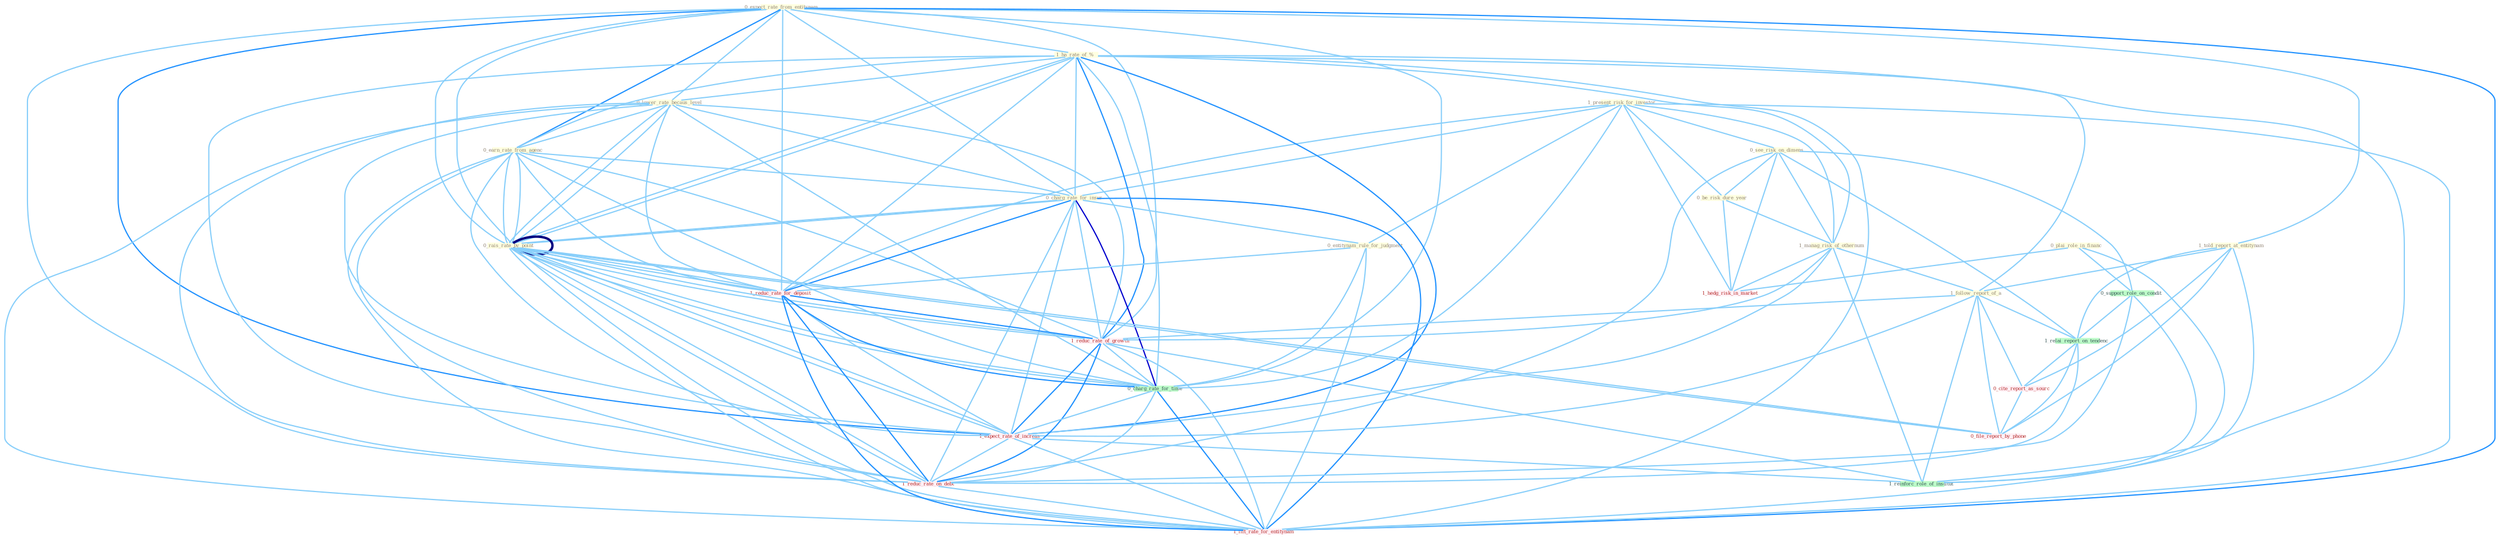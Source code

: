 Graph G{ 
    node
    [shape=polygon,style=filled,width=.5,height=.06,color="#BDFCC9",fixedsize=true,fontsize=4,
    fontcolor="#2f4f4f"];
    {node
    [color="#ffffe0", fontcolor="#8b7d6b"] "0_expect_rate_from_entitynam " "1_present_risk_for_investor " "1_ha_rate_of_% " "0_lower_rate_becaus_level " "0_see_risk_on_dimens " "1_told_report_at_entitynam " "0_plai_role_in_financ " "0_be_risk_dure_year " "1_manag_risk_of_othernum " "0_earn_rate_from_agenc " "0_charg_rate_for_insur " "0_entitynam_rule_for_judgment " "0_rais_rate_by_point " "0_rais_rate_by_point " "1_follow_report_of_a "}
{node [color="#fff0f5", fontcolor="#b22222"] "1_reduc_rate_for_deposit " "0_cite_report_as_sourc " "1_reduc_rate_of_growth " "0_file_report_by_phone " "1_expect_rate_of_increas " "1_reduc_rate_on_debt " "1_lift_rate_for_entitynam " "1_hedg_risk_in_market "}
edge [color="#B0E2FF"];

	"0_expect_rate_from_entitynam " -- "1_ha_rate_of_% " [w="1", color="#87cefa" ];
	"0_expect_rate_from_entitynam " -- "0_lower_rate_becaus_level " [w="1", color="#87cefa" ];
	"0_expect_rate_from_entitynam " -- "1_told_report_at_entitynam " [w="1", color="#87cefa" ];
	"0_expect_rate_from_entitynam " -- "0_earn_rate_from_agenc " [w="2", color="#1e90ff" , len=0.8];
	"0_expect_rate_from_entitynam " -- "0_charg_rate_for_insur " [w="1", color="#87cefa" ];
	"0_expect_rate_from_entitynam " -- "0_rais_rate_by_point " [w="1", color="#87cefa" ];
	"0_expect_rate_from_entitynam " -- "0_rais_rate_by_point " [w="1", color="#87cefa" ];
	"0_expect_rate_from_entitynam " -- "1_reduc_rate_for_deposit " [w="1", color="#87cefa" ];
	"0_expect_rate_from_entitynam " -- "1_reduc_rate_of_growth " [w="1", color="#87cefa" ];
	"0_expect_rate_from_entitynam " -- "0_charg_rate_for_time " [w="1", color="#87cefa" ];
	"0_expect_rate_from_entitynam " -- "1_expect_rate_of_increas " [w="2", color="#1e90ff" , len=0.8];
	"0_expect_rate_from_entitynam " -- "1_reduc_rate_on_debt " [w="1", color="#87cefa" ];
	"0_expect_rate_from_entitynam " -- "1_lift_rate_for_entitynam " [w="2", color="#1e90ff" , len=0.8];
	"1_present_risk_for_investor " -- "0_see_risk_on_dimens " [w="1", color="#87cefa" ];
	"1_present_risk_for_investor " -- "0_be_risk_dure_year " [w="1", color="#87cefa" ];
	"1_present_risk_for_investor " -- "1_manag_risk_of_othernum " [w="1", color="#87cefa" ];
	"1_present_risk_for_investor " -- "0_charg_rate_for_insur " [w="1", color="#87cefa" ];
	"1_present_risk_for_investor " -- "0_entitynam_rule_for_judgment " [w="1", color="#87cefa" ];
	"1_present_risk_for_investor " -- "1_reduc_rate_for_deposit " [w="1", color="#87cefa" ];
	"1_present_risk_for_investor " -- "0_charg_rate_for_time " [w="1", color="#87cefa" ];
	"1_present_risk_for_investor " -- "1_lift_rate_for_entitynam " [w="1", color="#87cefa" ];
	"1_present_risk_for_investor " -- "1_hedg_risk_in_market " [w="1", color="#87cefa" ];
	"1_ha_rate_of_% " -- "0_lower_rate_becaus_level " [w="1", color="#87cefa" ];
	"1_ha_rate_of_% " -- "1_manag_risk_of_othernum " [w="1", color="#87cefa" ];
	"1_ha_rate_of_% " -- "0_earn_rate_from_agenc " [w="1", color="#87cefa" ];
	"1_ha_rate_of_% " -- "0_charg_rate_for_insur " [w="1", color="#87cefa" ];
	"1_ha_rate_of_% " -- "0_rais_rate_by_point " [w="1", color="#87cefa" ];
	"1_ha_rate_of_% " -- "0_rais_rate_by_point " [w="1", color="#87cefa" ];
	"1_ha_rate_of_% " -- "1_follow_report_of_a " [w="1", color="#87cefa" ];
	"1_ha_rate_of_% " -- "1_reduc_rate_for_deposit " [w="1", color="#87cefa" ];
	"1_ha_rate_of_% " -- "1_reduc_rate_of_growth " [w="2", color="#1e90ff" , len=0.8];
	"1_ha_rate_of_% " -- "0_charg_rate_for_time " [w="1", color="#87cefa" ];
	"1_ha_rate_of_% " -- "1_expect_rate_of_increas " [w="2", color="#1e90ff" , len=0.8];
	"1_ha_rate_of_% " -- "1_reduc_rate_on_debt " [w="1", color="#87cefa" ];
	"1_ha_rate_of_% " -- "1_reinforc_role_of_institut " [w="1", color="#87cefa" ];
	"1_ha_rate_of_% " -- "1_lift_rate_for_entitynam " [w="1", color="#87cefa" ];
	"0_lower_rate_becaus_level " -- "0_earn_rate_from_agenc " [w="1", color="#87cefa" ];
	"0_lower_rate_becaus_level " -- "0_charg_rate_for_insur " [w="1", color="#87cefa" ];
	"0_lower_rate_becaus_level " -- "0_rais_rate_by_point " [w="1", color="#87cefa" ];
	"0_lower_rate_becaus_level " -- "0_rais_rate_by_point " [w="1", color="#87cefa" ];
	"0_lower_rate_becaus_level " -- "1_reduc_rate_for_deposit " [w="1", color="#87cefa" ];
	"0_lower_rate_becaus_level " -- "1_reduc_rate_of_growth " [w="1", color="#87cefa" ];
	"0_lower_rate_becaus_level " -- "0_charg_rate_for_time " [w="1", color="#87cefa" ];
	"0_lower_rate_becaus_level " -- "1_expect_rate_of_increas " [w="1", color="#87cefa" ];
	"0_lower_rate_becaus_level " -- "1_reduc_rate_on_debt " [w="1", color="#87cefa" ];
	"0_lower_rate_becaus_level " -- "1_lift_rate_for_entitynam " [w="1", color="#87cefa" ];
	"0_see_risk_on_dimens " -- "0_be_risk_dure_year " [w="1", color="#87cefa" ];
	"0_see_risk_on_dimens " -- "1_manag_risk_of_othernum " [w="1", color="#87cefa" ];
	"0_see_risk_on_dimens " -- "0_support_role_on_condit " [w="1", color="#87cefa" ];
	"0_see_risk_on_dimens " -- "1_relai_report_on_tendenc " [w="1", color="#87cefa" ];
	"0_see_risk_on_dimens " -- "1_reduc_rate_on_debt " [w="1", color="#87cefa" ];
	"0_see_risk_on_dimens " -- "1_hedg_risk_in_market " [w="1", color="#87cefa" ];
	"1_told_report_at_entitynam " -- "1_follow_report_of_a " [w="1", color="#87cefa" ];
	"1_told_report_at_entitynam " -- "1_relai_report_on_tendenc " [w="1", color="#87cefa" ];
	"1_told_report_at_entitynam " -- "0_cite_report_as_sourc " [w="1", color="#87cefa" ];
	"1_told_report_at_entitynam " -- "0_file_report_by_phone " [w="1", color="#87cefa" ];
	"1_told_report_at_entitynam " -- "1_lift_rate_for_entitynam " [w="1", color="#87cefa" ];
	"0_plai_role_in_financ " -- "0_support_role_on_condit " [w="1", color="#87cefa" ];
	"0_plai_role_in_financ " -- "1_reinforc_role_of_institut " [w="1", color="#87cefa" ];
	"0_plai_role_in_financ " -- "1_hedg_risk_in_market " [w="1", color="#87cefa" ];
	"0_be_risk_dure_year " -- "1_manag_risk_of_othernum " [w="1", color="#87cefa" ];
	"0_be_risk_dure_year " -- "1_hedg_risk_in_market " [w="1", color="#87cefa" ];
	"1_manag_risk_of_othernum " -- "1_follow_report_of_a " [w="1", color="#87cefa" ];
	"1_manag_risk_of_othernum " -- "1_reduc_rate_of_growth " [w="1", color="#87cefa" ];
	"1_manag_risk_of_othernum " -- "1_expect_rate_of_increas " [w="1", color="#87cefa" ];
	"1_manag_risk_of_othernum " -- "1_reinforc_role_of_institut " [w="1", color="#87cefa" ];
	"1_manag_risk_of_othernum " -- "1_hedg_risk_in_market " [w="1", color="#87cefa" ];
	"0_earn_rate_from_agenc " -- "0_charg_rate_for_insur " [w="1", color="#87cefa" ];
	"0_earn_rate_from_agenc " -- "0_rais_rate_by_point " [w="1", color="#87cefa" ];
	"0_earn_rate_from_agenc " -- "0_rais_rate_by_point " [w="1", color="#87cefa" ];
	"0_earn_rate_from_agenc " -- "1_reduc_rate_for_deposit " [w="1", color="#87cefa" ];
	"0_earn_rate_from_agenc " -- "1_reduc_rate_of_growth " [w="1", color="#87cefa" ];
	"0_earn_rate_from_agenc " -- "0_charg_rate_for_time " [w="1", color="#87cefa" ];
	"0_earn_rate_from_agenc " -- "1_expect_rate_of_increas " [w="1", color="#87cefa" ];
	"0_earn_rate_from_agenc " -- "1_reduc_rate_on_debt " [w="1", color="#87cefa" ];
	"0_earn_rate_from_agenc " -- "1_lift_rate_for_entitynam " [w="1", color="#87cefa" ];
	"0_charg_rate_for_insur " -- "0_entitynam_rule_for_judgment " [w="1", color="#87cefa" ];
	"0_charg_rate_for_insur " -- "0_rais_rate_by_point " [w="1", color="#87cefa" ];
	"0_charg_rate_for_insur " -- "0_rais_rate_by_point " [w="1", color="#87cefa" ];
	"0_charg_rate_for_insur " -- "1_reduc_rate_for_deposit " [w="2", color="#1e90ff" , len=0.8];
	"0_charg_rate_for_insur " -- "1_reduc_rate_of_growth " [w="1", color="#87cefa" ];
	"0_charg_rate_for_insur " -- "0_charg_rate_for_time " [w="3", color="#0000cd" , len=0.6];
	"0_charg_rate_for_insur " -- "1_expect_rate_of_increas " [w="1", color="#87cefa" ];
	"0_charg_rate_for_insur " -- "1_reduc_rate_on_debt " [w="1", color="#87cefa" ];
	"0_charg_rate_for_insur " -- "1_lift_rate_for_entitynam " [w="2", color="#1e90ff" , len=0.8];
	"0_entitynam_rule_for_judgment " -- "1_reduc_rate_for_deposit " [w="1", color="#87cefa" ];
	"0_entitynam_rule_for_judgment " -- "0_charg_rate_for_time " [w="1", color="#87cefa" ];
	"0_entitynam_rule_for_judgment " -- "1_lift_rate_for_entitynam " [w="1", color="#87cefa" ];
	"0_rais_rate_by_point " -- "0_rais_rate_by_point " [w="4", style=bold, color="#000080", len=0.4];
	"0_rais_rate_by_point " -- "1_reduc_rate_for_deposit " [w="1", color="#87cefa" ];
	"0_rais_rate_by_point " -- "1_reduc_rate_of_growth " [w="1", color="#87cefa" ];
	"0_rais_rate_by_point " -- "0_file_report_by_phone " [w="1", color="#87cefa" ];
	"0_rais_rate_by_point " -- "0_charg_rate_for_time " [w="1", color="#87cefa" ];
	"0_rais_rate_by_point " -- "1_expect_rate_of_increas " [w="1", color="#87cefa" ];
	"0_rais_rate_by_point " -- "1_reduc_rate_on_debt " [w="1", color="#87cefa" ];
	"0_rais_rate_by_point " -- "1_lift_rate_for_entitynam " [w="1", color="#87cefa" ];
	"0_rais_rate_by_point " -- "1_reduc_rate_for_deposit " [w="1", color="#87cefa" ];
	"0_rais_rate_by_point " -- "1_reduc_rate_of_growth " [w="1", color="#87cefa" ];
	"0_rais_rate_by_point " -- "0_file_report_by_phone " [w="1", color="#87cefa" ];
	"0_rais_rate_by_point " -- "0_charg_rate_for_time " [w="1", color="#87cefa" ];
	"0_rais_rate_by_point " -- "1_expect_rate_of_increas " [w="1", color="#87cefa" ];
	"0_rais_rate_by_point " -- "1_reduc_rate_on_debt " [w="1", color="#87cefa" ];
	"0_rais_rate_by_point " -- "1_lift_rate_for_entitynam " [w="1", color="#87cefa" ];
	"1_follow_report_of_a " -- "1_relai_report_on_tendenc " [w="1", color="#87cefa" ];
	"1_follow_report_of_a " -- "0_cite_report_as_sourc " [w="1", color="#87cefa" ];
	"1_follow_report_of_a " -- "1_reduc_rate_of_growth " [w="1", color="#87cefa" ];
	"1_follow_report_of_a " -- "0_file_report_by_phone " [w="1", color="#87cefa" ];
	"1_follow_report_of_a " -- "1_expect_rate_of_increas " [w="1", color="#87cefa" ];
	"1_follow_report_of_a " -- "1_reinforc_role_of_institut " [w="1", color="#87cefa" ];
	"1_reduc_rate_for_deposit " -- "1_reduc_rate_of_growth " [w="2", color="#1e90ff" , len=0.8];
	"1_reduc_rate_for_deposit " -- "0_charg_rate_for_time " [w="2", color="#1e90ff" , len=0.8];
	"1_reduc_rate_for_deposit " -- "1_expect_rate_of_increas " [w="1", color="#87cefa" ];
	"1_reduc_rate_for_deposit " -- "1_reduc_rate_on_debt " [w="2", color="#1e90ff" , len=0.8];
	"1_reduc_rate_for_deposit " -- "1_lift_rate_for_entitynam " [w="2", color="#1e90ff" , len=0.8];
	"0_support_role_on_condit " -- "1_relai_report_on_tendenc " [w="1", color="#87cefa" ];
	"0_support_role_on_condit " -- "1_reduc_rate_on_debt " [w="1", color="#87cefa" ];
	"0_support_role_on_condit " -- "1_reinforc_role_of_institut " [w="1", color="#87cefa" ];
	"1_relai_report_on_tendenc " -- "0_cite_report_as_sourc " [w="1", color="#87cefa" ];
	"1_relai_report_on_tendenc " -- "0_file_report_by_phone " [w="1", color="#87cefa" ];
	"1_relai_report_on_tendenc " -- "1_reduc_rate_on_debt " [w="1", color="#87cefa" ];
	"0_cite_report_as_sourc " -- "0_file_report_by_phone " [w="1", color="#87cefa" ];
	"1_reduc_rate_of_growth " -- "0_charg_rate_for_time " [w="1", color="#87cefa" ];
	"1_reduc_rate_of_growth " -- "1_expect_rate_of_increas " [w="2", color="#1e90ff" , len=0.8];
	"1_reduc_rate_of_growth " -- "1_reduc_rate_on_debt " [w="2", color="#1e90ff" , len=0.8];
	"1_reduc_rate_of_growth " -- "1_reinforc_role_of_institut " [w="1", color="#87cefa" ];
	"1_reduc_rate_of_growth " -- "1_lift_rate_for_entitynam " [w="1", color="#87cefa" ];
	"0_charg_rate_for_time " -- "1_expect_rate_of_increas " [w="1", color="#87cefa" ];
	"0_charg_rate_for_time " -- "1_reduc_rate_on_debt " [w="1", color="#87cefa" ];
	"0_charg_rate_for_time " -- "1_lift_rate_for_entitynam " [w="2", color="#1e90ff" , len=0.8];
	"1_expect_rate_of_increas " -- "1_reduc_rate_on_debt " [w="1", color="#87cefa" ];
	"1_expect_rate_of_increas " -- "1_reinforc_role_of_institut " [w="1", color="#87cefa" ];
	"1_expect_rate_of_increas " -- "1_lift_rate_for_entitynam " [w="1", color="#87cefa" ];
	"1_reduc_rate_on_debt " -- "1_lift_rate_for_entitynam " [w="1", color="#87cefa" ];
}